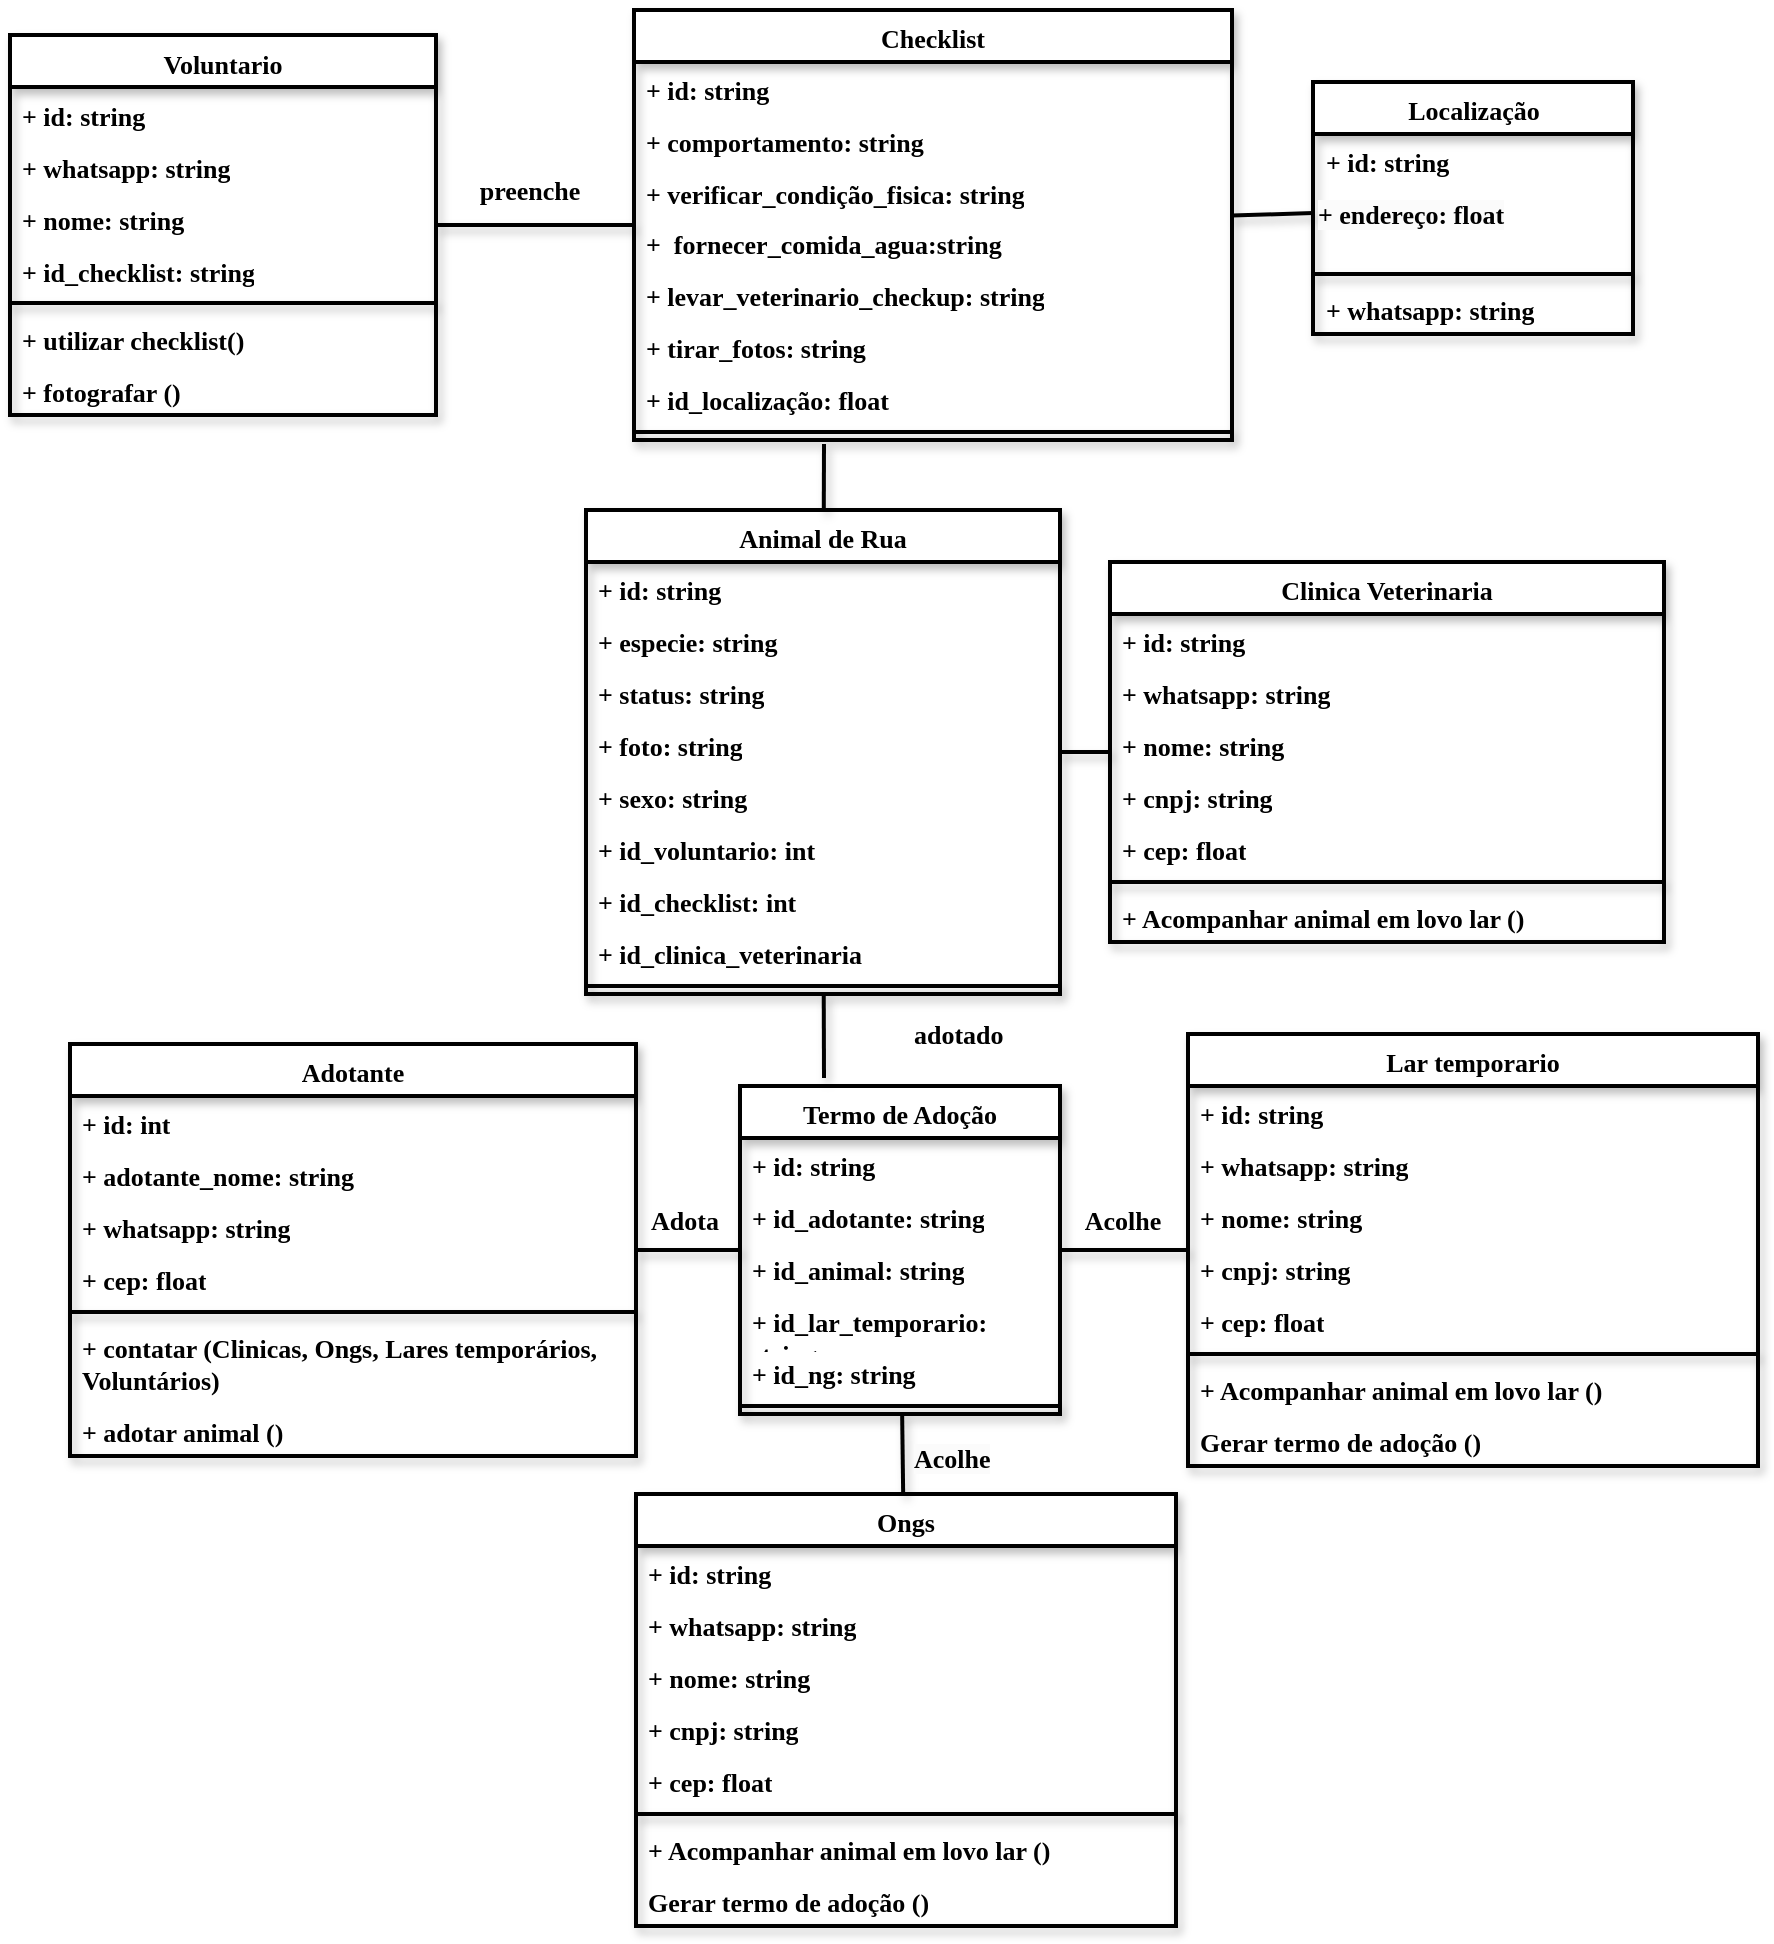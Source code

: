 <mxfile version="24.5.1" type="github">
  <diagram id="C5RBs43oDa-KdzZeNtuy" name="Page-1">
    <mxGraphModel dx="3233" dy="1060" grid="0" gridSize="10" guides="1" tooltips="1" connect="1" arrows="1" fold="1" page="1" pageScale="1" pageWidth="1169" pageHeight="1654" math="0" shadow="0">
      <root>
        <mxCell id="WIyWlLk6GJQsqaUBKTNV-0" />
        <mxCell id="WIyWlLk6GJQsqaUBKTNV-1" parent="WIyWlLk6GJQsqaUBKTNV-0" />
        <mxCell id="H87p-x_o_VIxs2Nbn6Bm-1" value="Voluntario" style="swimlane;fontStyle=1;align=center;verticalAlign=top;childLayout=stackLayout;horizontal=1;startSize=26;horizontalStack=0;resizeParent=1;resizeParentMax=0;resizeLast=0;collapsible=1;marginBottom=0;whiteSpace=wrap;html=1;shadow=1;strokeWidth=2;fontFamily=Verdana;fontSize=13;" parent="WIyWlLk6GJQsqaUBKTNV-1" vertex="1">
          <mxGeometry x="-994" y="347.5" width="213" height="190" as="geometry" />
        </mxCell>
        <mxCell id="H87p-x_o_VIxs2Nbn6Bm-2" value="+ id: string" style="text;align=left;verticalAlign=top;spacingLeft=4;spacingRight=4;overflow=hidden;rotatable=0;points=[[0,0.5],[1,0.5]];portConstraint=eastwest;whiteSpace=wrap;html=1;shadow=1;strokeWidth=2;fontFamily=Verdana;fontSize=13;fontStyle=1" parent="H87p-x_o_VIxs2Nbn6Bm-1" vertex="1">
          <mxGeometry y="26" width="213" height="26" as="geometry" />
        </mxCell>
        <mxCell id="H87p-x_o_VIxs2Nbn6Bm-53" value="+ whatsapp: string" style="text;align=left;verticalAlign=top;spacingLeft=4;spacingRight=4;overflow=hidden;rotatable=0;points=[[0,0.5],[1,0.5]];portConstraint=eastwest;whiteSpace=wrap;html=1;shadow=1;strokeWidth=2;fontFamily=Verdana;fontSize=13;fontStyle=1" parent="H87p-x_o_VIxs2Nbn6Bm-1" vertex="1">
          <mxGeometry y="52" width="213" height="26" as="geometry" />
        </mxCell>
        <mxCell id="H87p-x_o_VIxs2Nbn6Bm-54" value="+ nome: string" style="text;align=left;verticalAlign=top;spacingLeft=4;spacingRight=4;overflow=hidden;rotatable=0;points=[[0,0.5],[1,0.5]];portConstraint=eastwest;whiteSpace=wrap;html=1;shadow=1;strokeWidth=2;fontFamily=Verdana;fontSize=13;fontStyle=1" parent="H87p-x_o_VIxs2Nbn6Bm-1" vertex="1">
          <mxGeometry y="78" width="213" height="26" as="geometry" />
        </mxCell>
        <mxCell id="H87p-x_o_VIxs2Nbn6Bm-55" value="+ id_checklist: string" style="text;align=left;verticalAlign=top;spacingLeft=4;spacingRight=4;overflow=hidden;rotatable=0;points=[[0,0.5],[1,0.5]];portConstraint=eastwest;whiteSpace=wrap;html=1;shadow=1;strokeWidth=2;fontFamily=Verdana;fontSize=13;fontStyle=1" parent="H87p-x_o_VIxs2Nbn6Bm-1" vertex="1">
          <mxGeometry y="104" width="213" height="26" as="geometry" />
        </mxCell>
        <mxCell id="H87p-x_o_VIxs2Nbn6Bm-3" value="" style="line;strokeWidth=2;align=left;verticalAlign=middle;spacingTop=-1;spacingLeft=3;spacingRight=3;rotatable=0;labelPosition=right;points=[];portConstraint=eastwest;shadow=1;fontFamily=Verdana;fontSize=13;fontStyle=1" parent="H87p-x_o_VIxs2Nbn6Bm-1" vertex="1">
          <mxGeometry y="130" width="213" height="8" as="geometry" />
        </mxCell>
        <mxCell id="H87p-x_o_VIxs2Nbn6Bm-4" value="+ utilizar checklist()" style="text;align=left;verticalAlign=top;spacingLeft=4;spacingRight=4;overflow=hidden;rotatable=0;points=[[0,0.5],[1,0.5]];portConstraint=eastwest;whiteSpace=wrap;html=1;shadow=1;strokeWidth=2;fontFamily=Verdana;fontSize=13;fontStyle=1" parent="H87p-x_o_VIxs2Nbn6Bm-1" vertex="1">
          <mxGeometry y="138" width="213" height="26" as="geometry" />
        </mxCell>
        <mxCell id="H87p-x_o_VIxs2Nbn6Bm-6" value="&lt;span style=&quot;text-align: center; text-wrap: nowrap; font-size: 13px;&quot;&gt;+ fotografar ()&lt;/span&gt;" style="text;align=left;verticalAlign=top;spacingLeft=4;spacingRight=4;overflow=hidden;rotatable=0;points=[[0,0.5],[1,0.5]];portConstraint=eastwest;whiteSpace=wrap;html=1;shadow=1;strokeWidth=2;fontFamily=Verdana;fontSize=13;fontStyle=1" parent="H87p-x_o_VIxs2Nbn6Bm-1" vertex="1">
          <mxGeometry y="164" width="213" height="26" as="geometry" />
        </mxCell>
        <mxCell id="H87p-x_o_VIxs2Nbn6Bm-7" value="Checklist" style="swimlane;fontStyle=1;align=center;verticalAlign=top;childLayout=stackLayout;horizontal=1;startSize=26;horizontalStack=0;resizeParent=1;resizeParentMax=0;resizeLast=0;collapsible=1;marginBottom=0;whiteSpace=wrap;html=1;shadow=1;strokeWidth=2;fontFamily=Verdana;fontSize=13;" parent="WIyWlLk6GJQsqaUBKTNV-1" vertex="1">
          <mxGeometry x="-682" y="335" width="299" height="215" as="geometry" />
        </mxCell>
        <mxCell id="H87p-x_o_VIxs2Nbn6Bm-8" value="+ id: string" style="text;align=left;verticalAlign=top;spacingLeft=4;spacingRight=4;overflow=hidden;rotatable=0;points=[[0,0.5],[1,0.5]];portConstraint=eastwest;whiteSpace=wrap;html=1;shadow=1;strokeWidth=2;fontFamily=Verdana;fontSize=13;fontStyle=1" parent="H87p-x_o_VIxs2Nbn6Bm-7" vertex="1">
          <mxGeometry y="26" width="299" height="26" as="geometry" />
        </mxCell>
        <mxCell id="H87p-x_o_VIxs2Nbn6Bm-56" value="+ comportamento: string" style="text;align=left;verticalAlign=top;spacingLeft=4;spacingRight=4;overflow=hidden;rotatable=0;points=[[0,0.5],[1,0.5]];portConstraint=eastwest;whiteSpace=wrap;html=1;shadow=1;strokeWidth=2;fontFamily=Verdana;fontSize=13;fontStyle=1" parent="H87p-x_o_VIxs2Nbn6Bm-7" vertex="1">
          <mxGeometry y="52" width="299" height="26" as="geometry" />
        </mxCell>
        <mxCell id="H87p-x_o_VIxs2Nbn6Bm-57" value="+ verificar_condição_fisica: string" style="text;align=left;verticalAlign=top;spacingLeft=4;spacingRight=4;overflow=hidden;rotatable=0;points=[[0,0.5],[1,0.5]];portConstraint=eastwest;whiteSpace=wrap;html=1;shadow=1;strokeWidth=2;fontFamily=Verdana;fontSize=13;fontStyle=1" parent="H87p-x_o_VIxs2Nbn6Bm-7" vertex="1">
          <mxGeometry y="78" width="299" height="25" as="geometry" />
        </mxCell>
        <mxCell id="H87p-x_o_VIxs2Nbn6Bm-58" value="+&amp;nbsp; fornecer_comida_agua:string" style="text;align=left;verticalAlign=top;spacingLeft=4;spacingRight=4;overflow=hidden;rotatable=0;points=[[0,0.5],[1,0.5]];portConstraint=eastwest;whiteSpace=wrap;html=1;shadow=1;strokeWidth=2;fontFamily=Verdana;fontSize=13;fontStyle=1" parent="H87p-x_o_VIxs2Nbn6Bm-7" vertex="1">
          <mxGeometry y="103" width="299" height="26" as="geometry" />
        </mxCell>
        <mxCell id="H87p-x_o_VIxs2Nbn6Bm-59" value="+ levar_veterinario_checkup: string" style="text;align=left;verticalAlign=top;spacingLeft=4;spacingRight=4;overflow=hidden;rotatable=0;points=[[0,0.5],[1,0.5]];portConstraint=eastwest;whiteSpace=wrap;html=1;shadow=1;strokeWidth=2;fontFamily=Verdana;fontSize=13;fontStyle=1" parent="H87p-x_o_VIxs2Nbn6Bm-7" vertex="1">
          <mxGeometry y="129" width="299" height="26" as="geometry" />
        </mxCell>
        <mxCell id="H87p-x_o_VIxs2Nbn6Bm-60" value="+ tirar_fotos: string" style="text;align=left;verticalAlign=top;spacingLeft=4;spacingRight=4;overflow=hidden;rotatable=0;points=[[0,0.5],[1,0.5]];portConstraint=eastwest;whiteSpace=wrap;html=1;shadow=1;strokeWidth=2;fontFamily=Verdana;fontSize=13;fontStyle=1" parent="H87p-x_o_VIxs2Nbn6Bm-7" vertex="1">
          <mxGeometry y="155" width="299" height="26" as="geometry" />
        </mxCell>
        <mxCell id="H87p-x_o_VIxs2Nbn6Bm-61" value="+ id_localização: float" style="text;align=left;verticalAlign=top;spacingLeft=4;spacingRight=4;overflow=hidden;rotatable=0;points=[[0,0.5],[1,0.5]];portConstraint=eastwest;whiteSpace=wrap;html=1;shadow=1;strokeWidth=2;fontFamily=Verdana;fontSize=13;fontStyle=1" parent="H87p-x_o_VIxs2Nbn6Bm-7" vertex="1">
          <mxGeometry y="181" width="299" height="26" as="geometry" />
        </mxCell>
        <mxCell id="H87p-x_o_VIxs2Nbn6Bm-9" value="" style="line;strokeWidth=2;align=left;verticalAlign=middle;spacingTop=-1;spacingLeft=3;spacingRight=3;rotatable=0;labelPosition=right;points=[];portConstraint=eastwest;shadow=1;fontFamily=Verdana;fontSize=13;fontStyle=1" parent="H87p-x_o_VIxs2Nbn6Bm-7" vertex="1">
          <mxGeometry y="207" width="299" height="8" as="geometry" />
        </mxCell>
        <mxCell id="H87p-x_o_VIxs2Nbn6Bm-11" value="Localização" style="swimlane;fontStyle=1;align=center;verticalAlign=top;childLayout=stackLayout;horizontal=1;startSize=26;horizontalStack=0;resizeParent=1;resizeParentMax=0;resizeLast=0;collapsible=1;marginBottom=0;whiteSpace=wrap;html=1;shadow=1;strokeWidth=2;fontFamily=Verdana;fontSize=13;" parent="WIyWlLk6GJQsqaUBKTNV-1" vertex="1">
          <mxGeometry x="-342.5" y="371" width="160" height="126" as="geometry" />
        </mxCell>
        <mxCell id="H87p-x_o_VIxs2Nbn6Bm-12" value="+ id: string" style="text;align=left;verticalAlign=top;spacingLeft=4;spacingRight=4;overflow=hidden;rotatable=0;points=[[0,0.5],[1,0.5]];portConstraint=eastwest;whiteSpace=wrap;html=1;shadow=1;strokeWidth=2;fontFamily=Verdana;fontSize=13;fontStyle=1" parent="H87p-x_o_VIxs2Nbn6Bm-11" vertex="1">
          <mxGeometry y="26" width="160" height="26" as="geometry" />
        </mxCell>
        <mxCell id="H87p-x_o_VIxs2Nbn6Bm-62" value="&lt;span style=&quot;color: rgb(0, 0, 0); font-size: 13px; font-style: normal; font-variant-ligatures: normal; font-variant-caps: normal; letter-spacing: normal; orphans: 2; text-align: left; text-indent: 0px; text-transform: none; widows: 2; word-spacing: 0px; -webkit-text-stroke-width: 0px; white-space: normal; background-color: rgb(251, 251, 251); text-decoration-thickness: initial; text-decoration-style: initial; text-decoration-color: initial; float: none; display: inline !important;&quot;&gt;+ endereço: float&lt;/span&gt;" style="text;whiteSpace=wrap;html=1;shadow=1;strokeWidth=2;fontFamily=Verdana;fontSize=13;fontStyle=1" parent="H87p-x_o_VIxs2Nbn6Bm-11" vertex="1">
          <mxGeometry y="52" width="160" height="40" as="geometry" />
        </mxCell>
        <mxCell id="H87p-x_o_VIxs2Nbn6Bm-13" value="" style="line;strokeWidth=2;align=left;verticalAlign=middle;spacingTop=-1;spacingLeft=3;spacingRight=3;rotatable=0;labelPosition=right;points=[];portConstraint=eastwest;shadow=1;fontFamily=Verdana;fontSize=13;fontStyle=1" parent="H87p-x_o_VIxs2Nbn6Bm-11" vertex="1">
          <mxGeometry y="92" width="160" height="8" as="geometry" />
        </mxCell>
        <mxCell id="H87p-x_o_VIxs2Nbn6Bm-14" value="+ whatsapp: string" style="text;align=left;verticalAlign=top;spacingLeft=4;spacingRight=4;overflow=hidden;rotatable=0;points=[[0,0.5],[1,0.5]];portConstraint=eastwest;whiteSpace=wrap;html=1;shadow=1;strokeWidth=2;fontFamily=Verdana;fontSize=13;fontStyle=1" parent="H87p-x_o_VIxs2Nbn6Bm-11" vertex="1">
          <mxGeometry y="100" width="160" height="26" as="geometry" />
        </mxCell>
        <mxCell id="H87p-x_o_VIxs2Nbn6Bm-15" value="Animal de Rua" style="swimlane;fontStyle=1;align=center;verticalAlign=top;childLayout=stackLayout;horizontal=1;startSize=26;horizontalStack=0;resizeParent=1;resizeParentMax=0;resizeLast=0;collapsible=1;marginBottom=0;whiteSpace=wrap;html=1;shadow=1;strokeWidth=2;fontFamily=Verdana;fontSize=13;" parent="WIyWlLk6GJQsqaUBKTNV-1" vertex="1">
          <mxGeometry x="-706" y="585" width="237" height="242" as="geometry" />
        </mxCell>
        <mxCell id="H87p-x_o_VIxs2Nbn6Bm-16" value="+ id: string" style="text;align=left;verticalAlign=top;spacingLeft=4;spacingRight=4;overflow=hidden;rotatable=0;points=[[0,0.5],[1,0.5]];portConstraint=eastwest;whiteSpace=wrap;html=1;shadow=1;strokeWidth=2;fontFamily=Verdana;fontSize=13;fontStyle=1" parent="H87p-x_o_VIxs2Nbn6Bm-15" vertex="1">
          <mxGeometry y="26" width="237" height="26" as="geometry" />
        </mxCell>
        <mxCell id="H87p-x_o_VIxs2Nbn6Bm-63" value="+ especie: string" style="text;align=left;verticalAlign=top;spacingLeft=4;spacingRight=4;overflow=hidden;rotatable=0;points=[[0,0.5],[1,0.5]];portConstraint=eastwest;whiteSpace=wrap;html=1;shadow=1;strokeWidth=2;fontFamily=Verdana;fontSize=13;fontStyle=1" parent="H87p-x_o_VIxs2Nbn6Bm-15" vertex="1">
          <mxGeometry y="52" width="237" height="26" as="geometry" />
        </mxCell>
        <mxCell id="H87p-x_o_VIxs2Nbn6Bm-64" value="+ status: string" style="text;align=left;verticalAlign=top;spacingLeft=4;spacingRight=4;overflow=hidden;rotatable=0;points=[[0,0.5],[1,0.5]];portConstraint=eastwest;whiteSpace=wrap;html=1;shadow=1;strokeWidth=2;fontFamily=Verdana;fontSize=13;fontStyle=1" parent="H87p-x_o_VIxs2Nbn6Bm-15" vertex="1">
          <mxGeometry y="78" width="237" height="26" as="geometry" />
        </mxCell>
        <mxCell id="H87p-x_o_VIxs2Nbn6Bm-65" value="+ foto: string" style="text;align=left;verticalAlign=top;spacingLeft=4;spacingRight=4;overflow=hidden;rotatable=0;points=[[0,0.5],[1,0.5]];portConstraint=eastwest;whiteSpace=wrap;html=1;shadow=1;strokeWidth=2;fontFamily=Verdana;fontSize=13;fontStyle=1" parent="H87p-x_o_VIxs2Nbn6Bm-15" vertex="1">
          <mxGeometry y="104" width="237" height="26" as="geometry" />
        </mxCell>
        <mxCell id="H87p-x_o_VIxs2Nbn6Bm-66" value="+ sexo: string" style="text;align=left;verticalAlign=top;spacingLeft=4;spacingRight=4;overflow=hidden;rotatable=0;points=[[0,0.5],[1,0.5]];portConstraint=eastwest;whiteSpace=wrap;html=1;shadow=1;strokeWidth=2;fontFamily=Verdana;fontSize=13;fontStyle=1" parent="H87p-x_o_VIxs2Nbn6Bm-15" vertex="1">
          <mxGeometry y="130" width="237" height="26" as="geometry" />
        </mxCell>
        <mxCell id="H87p-x_o_VIxs2Nbn6Bm-67" value="+ id_voluntario: int" style="text;align=left;verticalAlign=top;spacingLeft=4;spacingRight=4;overflow=hidden;rotatable=0;points=[[0,0.5],[1,0.5]];portConstraint=eastwest;whiteSpace=wrap;html=1;shadow=1;strokeWidth=2;fontFamily=Verdana;fontSize=13;fontStyle=1" parent="H87p-x_o_VIxs2Nbn6Bm-15" vertex="1">
          <mxGeometry y="156" width="237" height="26" as="geometry" />
        </mxCell>
        <mxCell id="H87p-x_o_VIxs2Nbn6Bm-68" value="+ id_checklist: int" style="text;align=left;verticalAlign=top;spacingLeft=4;spacingRight=4;overflow=hidden;rotatable=0;points=[[0,0.5],[1,0.5]];portConstraint=eastwest;whiteSpace=wrap;html=1;shadow=1;strokeWidth=2;fontFamily=Verdana;fontSize=13;fontStyle=1" parent="H87p-x_o_VIxs2Nbn6Bm-15" vertex="1">
          <mxGeometry y="182" width="237" height="26" as="geometry" />
        </mxCell>
        <mxCell id="H87p-x_o_VIxs2Nbn6Bm-69" value="+ id_clinica_veterinaria" style="text;align=left;verticalAlign=top;spacingLeft=4;spacingRight=4;overflow=hidden;rotatable=0;points=[[0,0.5],[1,0.5]];portConstraint=eastwest;whiteSpace=wrap;html=1;shadow=1;strokeWidth=2;fontFamily=Verdana;fontSize=13;fontStyle=1" parent="H87p-x_o_VIxs2Nbn6Bm-15" vertex="1">
          <mxGeometry y="208" width="237" height="26" as="geometry" />
        </mxCell>
        <mxCell id="H87p-x_o_VIxs2Nbn6Bm-17" value="" style="line;strokeWidth=2;align=left;verticalAlign=middle;spacingTop=-1;spacingLeft=3;spacingRight=3;rotatable=0;labelPosition=right;points=[];portConstraint=eastwest;shadow=1;fontFamily=Verdana;fontSize=13;fontStyle=1" parent="H87p-x_o_VIxs2Nbn6Bm-15" vertex="1">
          <mxGeometry y="234" width="237" height="8" as="geometry" />
        </mxCell>
        <mxCell id="H87p-x_o_VIxs2Nbn6Bm-19" value="Clinica Veterinaria" style="swimlane;fontStyle=1;align=center;verticalAlign=top;childLayout=stackLayout;horizontal=1;startSize=26;horizontalStack=0;resizeParent=1;resizeParentMax=0;resizeLast=0;collapsible=1;marginBottom=0;whiteSpace=wrap;html=1;shadow=1;strokeWidth=2;fontFamily=Verdana;fontSize=13;" parent="WIyWlLk6GJQsqaUBKTNV-1" vertex="1">
          <mxGeometry x="-444" y="611" width="277" height="190" as="geometry" />
        </mxCell>
        <mxCell id="H87p-x_o_VIxs2Nbn6Bm-20" value="+ id: string" style="text;align=left;verticalAlign=top;spacingLeft=4;spacingRight=4;overflow=hidden;rotatable=0;points=[[0,0.5],[1,0.5]];portConstraint=eastwest;whiteSpace=wrap;html=1;shadow=1;strokeWidth=2;fontFamily=Verdana;fontSize=13;fontStyle=1" parent="H87p-x_o_VIxs2Nbn6Bm-19" vertex="1">
          <mxGeometry y="26" width="277" height="26" as="geometry" />
        </mxCell>
        <mxCell id="H87p-x_o_VIxs2Nbn6Bm-70" value="+ whatsapp: string" style="text;align=left;verticalAlign=top;spacingLeft=4;spacingRight=4;overflow=hidden;rotatable=0;points=[[0,0.5],[1,0.5]];portConstraint=eastwest;whiteSpace=wrap;html=1;shadow=1;strokeWidth=2;fontFamily=Verdana;fontSize=13;fontStyle=1" parent="H87p-x_o_VIxs2Nbn6Bm-19" vertex="1">
          <mxGeometry y="52" width="277" height="26" as="geometry" />
        </mxCell>
        <mxCell id="H87p-x_o_VIxs2Nbn6Bm-71" value="+ nome: string" style="text;align=left;verticalAlign=top;spacingLeft=4;spacingRight=4;overflow=hidden;rotatable=0;points=[[0,0.5],[1,0.5]];portConstraint=eastwest;whiteSpace=wrap;html=1;shadow=1;strokeWidth=2;fontFamily=Verdana;fontSize=13;fontStyle=1" parent="H87p-x_o_VIxs2Nbn6Bm-19" vertex="1">
          <mxGeometry y="78" width="277" height="26" as="geometry" />
        </mxCell>
        <mxCell id="H87p-x_o_VIxs2Nbn6Bm-72" value="+ cnpj: string" style="text;align=left;verticalAlign=top;spacingLeft=4;spacingRight=4;overflow=hidden;rotatable=0;points=[[0,0.5],[1,0.5]];portConstraint=eastwest;whiteSpace=wrap;html=1;shadow=1;strokeWidth=2;fontFamily=Verdana;fontSize=13;fontStyle=1" parent="H87p-x_o_VIxs2Nbn6Bm-19" vertex="1">
          <mxGeometry y="104" width="277" height="26" as="geometry" />
        </mxCell>
        <mxCell id="H87p-x_o_VIxs2Nbn6Bm-73" value="+ cep: float" style="text;align=left;verticalAlign=top;spacingLeft=4;spacingRight=4;overflow=hidden;rotatable=0;points=[[0,0.5],[1,0.5]];portConstraint=eastwest;whiteSpace=wrap;html=1;shadow=1;strokeWidth=2;fontFamily=Verdana;fontSize=13;fontStyle=1" parent="H87p-x_o_VIxs2Nbn6Bm-19" vertex="1">
          <mxGeometry y="130" width="277" height="26" as="geometry" />
        </mxCell>
        <mxCell id="H87p-x_o_VIxs2Nbn6Bm-21" value="" style="line;strokeWidth=2;align=left;verticalAlign=middle;spacingTop=-1;spacingLeft=3;spacingRight=3;rotatable=0;labelPosition=right;points=[];portConstraint=eastwest;shadow=1;fontFamily=Verdana;fontSize=13;fontStyle=1" parent="H87p-x_o_VIxs2Nbn6Bm-19" vertex="1">
          <mxGeometry y="156" width="277" height="8" as="geometry" />
        </mxCell>
        <mxCell id="H87p-x_o_VIxs2Nbn6Bm-22" value="+ Acompanhar animal em lovo lar ()" style="text;align=left;verticalAlign=top;spacingLeft=4;spacingRight=4;overflow=hidden;rotatable=0;points=[[0,0.5],[1,0.5]];portConstraint=eastwest;whiteSpace=wrap;html=1;shadow=1;strokeWidth=2;fontFamily=Verdana;fontSize=13;fontStyle=1" parent="H87p-x_o_VIxs2Nbn6Bm-19" vertex="1">
          <mxGeometry y="164" width="277" height="26" as="geometry" />
        </mxCell>
        <mxCell id="H87p-x_o_VIxs2Nbn6Bm-23" value="Termo de Adoção" style="swimlane;fontStyle=1;align=center;verticalAlign=top;childLayout=stackLayout;horizontal=1;startSize=26;horizontalStack=0;resizeParent=1;resizeParentMax=0;resizeLast=0;collapsible=1;marginBottom=0;whiteSpace=wrap;html=1;shadow=1;strokeWidth=2;fontFamily=Verdana;fontSize=13;" parent="WIyWlLk6GJQsqaUBKTNV-1" vertex="1">
          <mxGeometry x="-629" y="873" width="160" height="164" as="geometry" />
        </mxCell>
        <mxCell id="H87p-x_o_VIxs2Nbn6Bm-24" value="+ id: string" style="text;align=left;verticalAlign=top;spacingLeft=4;spacingRight=4;overflow=hidden;rotatable=0;points=[[0,0.5],[1,0.5]];portConstraint=eastwest;whiteSpace=wrap;html=1;shadow=1;strokeWidth=2;fontFamily=Verdana;fontSize=13;fontStyle=1" parent="H87p-x_o_VIxs2Nbn6Bm-23" vertex="1">
          <mxGeometry y="26" width="160" height="26" as="geometry" />
        </mxCell>
        <mxCell id="H87p-x_o_VIxs2Nbn6Bm-104" value="+ id_adotante: string" style="text;align=left;verticalAlign=top;spacingLeft=4;spacingRight=4;overflow=hidden;rotatable=0;points=[[0,0.5],[1,0.5]];portConstraint=eastwest;whiteSpace=wrap;html=1;shadow=1;strokeWidth=2;fontFamily=Verdana;fontSize=13;fontStyle=1" parent="H87p-x_o_VIxs2Nbn6Bm-23" vertex="1">
          <mxGeometry y="52" width="160" height="26" as="geometry" />
        </mxCell>
        <mxCell id="H87p-x_o_VIxs2Nbn6Bm-105" value="+ id_animal: string" style="text;align=left;verticalAlign=top;spacingLeft=4;spacingRight=4;overflow=hidden;rotatable=0;points=[[0,0.5],[1,0.5]];portConstraint=eastwest;whiteSpace=wrap;html=1;shadow=1;strokeWidth=2;fontFamily=Verdana;fontSize=13;fontStyle=1" parent="H87p-x_o_VIxs2Nbn6Bm-23" vertex="1">
          <mxGeometry y="78" width="160" height="26" as="geometry" />
        </mxCell>
        <mxCell id="H87p-x_o_VIxs2Nbn6Bm-107" value="+ id_lar_temporario: string" style="text;align=left;verticalAlign=top;spacingLeft=4;spacingRight=4;overflow=hidden;rotatable=0;points=[[0,0.5],[1,0.5]];portConstraint=eastwest;whiteSpace=wrap;html=1;shadow=1;strokeWidth=2;fontFamily=Verdana;fontSize=13;fontStyle=1" parent="H87p-x_o_VIxs2Nbn6Bm-23" vertex="1">
          <mxGeometry y="104" width="160" height="26" as="geometry" />
        </mxCell>
        <mxCell id="H87p-x_o_VIxs2Nbn6Bm-106" value="+ id_ng: string" style="text;align=left;verticalAlign=top;spacingLeft=4;spacingRight=4;overflow=hidden;rotatable=0;points=[[0,0.5],[1,0.5]];portConstraint=eastwest;whiteSpace=wrap;html=1;shadow=1;strokeWidth=2;fontFamily=Verdana;fontSize=13;fontStyle=1" parent="H87p-x_o_VIxs2Nbn6Bm-23" vertex="1">
          <mxGeometry y="130" width="160" height="26" as="geometry" />
        </mxCell>
        <mxCell id="H87p-x_o_VIxs2Nbn6Bm-25" value="" style="line;strokeWidth=2;align=left;verticalAlign=middle;spacingTop=-1;spacingLeft=3;spacingRight=3;rotatable=0;labelPosition=right;points=[];portConstraint=eastwest;shadow=1;fontFamily=Verdana;fontSize=13;fontStyle=1" parent="H87p-x_o_VIxs2Nbn6Bm-23" vertex="1">
          <mxGeometry y="156" width="160" height="8" as="geometry" />
        </mxCell>
        <mxCell id="H87p-x_o_VIxs2Nbn6Bm-36" value="Adotante" style="swimlane;fontStyle=1;align=center;verticalAlign=top;childLayout=stackLayout;horizontal=1;startSize=26;horizontalStack=0;resizeParent=1;resizeParentMax=0;resizeLast=0;collapsible=1;marginBottom=0;whiteSpace=wrap;html=1;shadow=1;strokeWidth=2;fontFamily=Verdana;fontSize=13;" parent="WIyWlLk6GJQsqaUBKTNV-1" vertex="1">
          <mxGeometry x="-964" y="852" width="283" height="206" as="geometry" />
        </mxCell>
        <mxCell id="H87p-x_o_VIxs2Nbn6Bm-37" value="+ id: int" style="text;align=left;verticalAlign=top;spacingLeft=4;spacingRight=4;overflow=hidden;rotatable=0;points=[[0,0.5],[1,0.5]];portConstraint=eastwest;whiteSpace=wrap;html=1;shadow=1;strokeWidth=2;fontFamily=Verdana;fontSize=13;fontStyle=1" parent="H87p-x_o_VIxs2Nbn6Bm-36" vertex="1">
          <mxGeometry y="26" width="283" height="26" as="geometry" />
        </mxCell>
        <mxCell id="H87p-x_o_VIxs2Nbn6Bm-76" value="+ adotante_nome: string" style="text;align=left;verticalAlign=top;spacingLeft=4;spacingRight=4;overflow=hidden;rotatable=0;points=[[0,0.5],[1,0.5]];portConstraint=eastwest;whiteSpace=wrap;html=1;shadow=1;strokeWidth=2;fontFamily=Verdana;fontSize=13;fontStyle=1" parent="H87p-x_o_VIxs2Nbn6Bm-36" vertex="1">
          <mxGeometry y="52" width="283" height="26" as="geometry" />
        </mxCell>
        <mxCell id="H87p-x_o_VIxs2Nbn6Bm-77" value="+ whatsapp: string" style="text;align=left;verticalAlign=top;spacingLeft=4;spacingRight=4;overflow=hidden;rotatable=0;points=[[0,0.5],[1,0.5]];portConstraint=eastwest;whiteSpace=wrap;html=1;shadow=1;strokeWidth=2;fontFamily=Verdana;fontSize=13;fontStyle=1" parent="H87p-x_o_VIxs2Nbn6Bm-36" vertex="1">
          <mxGeometry y="78" width="283" height="26" as="geometry" />
        </mxCell>
        <mxCell id="H87p-x_o_VIxs2Nbn6Bm-79" value="+ cep: float" style="text;align=left;verticalAlign=top;spacingLeft=4;spacingRight=4;overflow=hidden;rotatable=0;points=[[0,0.5],[1,0.5]];portConstraint=eastwest;whiteSpace=wrap;html=1;shadow=1;strokeWidth=2;fontFamily=Verdana;fontSize=13;fontStyle=1" parent="H87p-x_o_VIxs2Nbn6Bm-36" vertex="1">
          <mxGeometry y="104" width="283" height="26" as="geometry" />
        </mxCell>
        <mxCell id="H87p-x_o_VIxs2Nbn6Bm-38" value="" style="line;strokeWidth=2;align=left;verticalAlign=middle;spacingTop=-1;spacingLeft=3;spacingRight=3;rotatable=0;labelPosition=right;points=[];portConstraint=eastwest;shadow=1;fontFamily=Verdana;fontSize=13;fontStyle=1" parent="H87p-x_o_VIxs2Nbn6Bm-36" vertex="1">
          <mxGeometry y="130" width="283" height="8" as="geometry" />
        </mxCell>
        <mxCell id="H87p-x_o_VIxs2Nbn6Bm-39" value="+ contatar (Clinicas, Ongs, Lares temporários, Voluntários)" style="text;align=left;verticalAlign=top;spacingLeft=4;spacingRight=4;overflow=hidden;rotatable=0;points=[[0,0.5],[1,0.5]];portConstraint=eastwest;whiteSpace=wrap;html=1;shadow=1;strokeWidth=2;fontFamily=Verdana;fontSize=13;fontStyle=1" parent="H87p-x_o_VIxs2Nbn6Bm-36" vertex="1">
          <mxGeometry y="138" width="283" height="42" as="geometry" />
        </mxCell>
        <mxCell id="H87p-x_o_VIxs2Nbn6Bm-80" value="+ adotar animal ()" style="text;align=left;verticalAlign=top;spacingLeft=4;spacingRight=4;overflow=hidden;rotatable=0;points=[[0,0.5],[1,0.5]];portConstraint=eastwest;whiteSpace=wrap;html=1;shadow=1;strokeWidth=2;fontFamily=Verdana;fontSize=13;fontStyle=1" parent="H87p-x_o_VIxs2Nbn6Bm-36" vertex="1">
          <mxGeometry y="180" width="283" height="26" as="geometry" />
        </mxCell>
        <mxCell id="H87p-x_o_VIxs2Nbn6Bm-50" value="" style="endArrow=none;html=1;rounded=0;shadow=1;strokeWidth=2;fontFamily=Verdana;fontSize=13;fontStyle=1" parent="WIyWlLk6GJQsqaUBKTNV-1" source="H87p-x_o_VIxs2Nbn6Bm-1" target="H87p-x_o_VIxs2Nbn6Bm-7" edge="1">
          <mxGeometry width="50" height="50" relative="1" as="geometry">
            <mxPoint x="-294" y="505" as="sourcePoint" />
            <mxPoint x="-244" y="455" as="targetPoint" />
          </mxGeometry>
        </mxCell>
        <mxCell id="H87p-x_o_VIxs2Nbn6Bm-51" value="" style="endArrow=none;html=1;rounded=0;shadow=1;strokeWidth=2;fontFamily=Verdana;fontSize=13;fontStyle=1" parent="WIyWlLk6GJQsqaUBKTNV-1" source="H87p-x_o_VIxs2Nbn6Bm-7" target="H87p-x_o_VIxs2Nbn6Bm-11" edge="1">
          <mxGeometry width="50" height="50" relative="1" as="geometry">
            <mxPoint x="-294" y="505" as="sourcePoint" />
            <mxPoint x="-244" y="455" as="targetPoint" />
          </mxGeometry>
        </mxCell>
        <mxCell id="H87p-x_o_VIxs2Nbn6Bm-52" value="" style="endArrow=none;html=1;rounded=0;shadow=1;strokeWidth=2;fontFamily=Verdana;fontSize=13;fontStyle=1;" parent="WIyWlLk6GJQsqaUBKTNV-1" target="H87p-x_o_VIxs2Nbn6Bm-15" edge="1">
          <mxGeometry width="50" height="50" relative="1" as="geometry">
            <mxPoint x="-587" y="552" as="sourcePoint" />
            <mxPoint x="-244" y="455" as="targetPoint" />
          </mxGeometry>
        </mxCell>
        <mxCell id="H87p-x_o_VIxs2Nbn6Bm-84" value="" style="endArrow=none;html=1;rounded=0;shadow=1;strokeWidth=2;fontFamily=Verdana;fontSize=13;fontStyle=1" parent="WIyWlLk6GJQsqaUBKTNV-1" source="H87p-x_o_VIxs2Nbn6Bm-19" target="H87p-x_o_VIxs2Nbn6Bm-15" edge="1">
          <mxGeometry width="50" height="50" relative="1" as="geometry">
            <mxPoint x="-684" y="473" as="sourcePoint" />
            <mxPoint x="-624" y="473" as="targetPoint" />
          </mxGeometry>
        </mxCell>
        <mxCell id="H87p-x_o_VIxs2Nbn6Bm-85" value="Lar temporario" style="swimlane;fontStyle=1;align=center;verticalAlign=top;childLayout=stackLayout;horizontal=1;startSize=26;horizontalStack=0;resizeParent=1;resizeParentMax=0;resizeLast=0;collapsible=1;marginBottom=0;whiteSpace=wrap;html=1;shadow=1;strokeWidth=2;fontFamily=Verdana;fontSize=13;" parent="WIyWlLk6GJQsqaUBKTNV-1" vertex="1">
          <mxGeometry x="-405" y="847" width="285" height="216" as="geometry" />
        </mxCell>
        <mxCell id="H87p-x_o_VIxs2Nbn6Bm-86" value="+ id: string" style="text;align=left;verticalAlign=top;spacingLeft=4;spacingRight=4;overflow=hidden;rotatable=0;points=[[0,0.5],[1,0.5]];portConstraint=eastwest;whiteSpace=wrap;html=1;shadow=1;strokeWidth=2;fontFamily=Verdana;fontSize=13;fontStyle=1" parent="H87p-x_o_VIxs2Nbn6Bm-85" vertex="1">
          <mxGeometry y="26" width="285" height="26" as="geometry" />
        </mxCell>
        <mxCell id="H87p-x_o_VIxs2Nbn6Bm-87" value="+ whatsapp: string" style="text;align=left;verticalAlign=top;spacingLeft=4;spacingRight=4;overflow=hidden;rotatable=0;points=[[0,0.5],[1,0.5]];portConstraint=eastwest;whiteSpace=wrap;html=1;shadow=1;strokeWidth=2;fontFamily=Verdana;fontSize=13;fontStyle=1" parent="H87p-x_o_VIxs2Nbn6Bm-85" vertex="1">
          <mxGeometry y="52" width="285" height="26" as="geometry" />
        </mxCell>
        <mxCell id="H87p-x_o_VIxs2Nbn6Bm-88" value="+ nome: string" style="text;align=left;verticalAlign=top;spacingLeft=4;spacingRight=4;overflow=hidden;rotatable=0;points=[[0,0.5],[1,0.5]];portConstraint=eastwest;whiteSpace=wrap;html=1;shadow=1;strokeWidth=2;fontFamily=Verdana;fontSize=13;fontStyle=1" parent="H87p-x_o_VIxs2Nbn6Bm-85" vertex="1">
          <mxGeometry y="78" width="285" height="26" as="geometry" />
        </mxCell>
        <mxCell id="H87p-x_o_VIxs2Nbn6Bm-89" value="+ cnpj: string" style="text;align=left;verticalAlign=top;spacingLeft=4;spacingRight=4;overflow=hidden;rotatable=0;points=[[0,0.5],[1,0.5]];portConstraint=eastwest;whiteSpace=wrap;html=1;shadow=1;strokeWidth=2;fontFamily=Verdana;fontSize=13;fontStyle=1" parent="H87p-x_o_VIxs2Nbn6Bm-85" vertex="1">
          <mxGeometry y="104" width="285" height="26" as="geometry" />
        </mxCell>
        <mxCell id="H87p-x_o_VIxs2Nbn6Bm-90" value="+ cep: float" style="text;align=left;verticalAlign=top;spacingLeft=4;spacingRight=4;overflow=hidden;rotatable=0;points=[[0,0.5],[1,0.5]];portConstraint=eastwest;whiteSpace=wrap;html=1;shadow=1;strokeWidth=2;fontFamily=Verdana;fontSize=13;fontStyle=1" parent="H87p-x_o_VIxs2Nbn6Bm-85" vertex="1">
          <mxGeometry y="130" width="285" height="26" as="geometry" />
        </mxCell>
        <mxCell id="H87p-x_o_VIxs2Nbn6Bm-91" value="" style="line;strokeWidth=2;align=left;verticalAlign=middle;spacingTop=-1;spacingLeft=3;spacingRight=3;rotatable=0;labelPosition=right;points=[];portConstraint=eastwest;shadow=1;fontFamily=Verdana;fontSize=13;fontStyle=1" parent="H87p-x_o_VIxs2Nbn6Bm-85" vertex="1">
          <mxGeometry y="156" width="285" height="8" as="geometry" />
        </mxCell>
        <mxCell id="H87p-x_o_VIxs2Nbn6Bm-92" value="+ Acompanhar animal em lovo lar ()" style="text;align=left;verticalAlign=top;spacingLeft=4;spacingRight=4;overflow=hidden;rotatable=0;points=[[0,0.5],[1,0.5]];portConstraint=eastwest;whiteSpace=wrap;html=1;shadow=1;strokeWidth=2;fontFamily=Verdana;fontSize=13;fontStyle=1" parent="H87p-x_o_VIxs2Nbn6Bm-85" vertex="1">
          <mxGeometry y="164" width="285" height="26" as="geometry" />
        </mxCell>
        <mxCell id="H87p-x_o_VIxs2Nbn6Bm-93" value="Gerar termo de adoção ()" style="text;align=left;verticalAlign=top;spacingLeft=4;spacingRight=4;overflow=hidden;rotatable=0;points=[[0,0.5],[1,0.5]];portConstraint=eastwest;whiteSpace=wrap;html=1;shadow=1;strokeWidth=2;fontFamily=Verdana;fontSize=13;fontStyle=1" parent="H87p-x_o_VIxs2Nbn6Bm-85" vertex="1">
          <mxGeometry y="190" width="285" height="26" as="geometry" />
        </mxCell>
        <mxCell id="H87p-x_o_VIxs2Nbn6Bm-94" value="Ongs" style="swimlane;fontStyle=1;align=center;verticalAlign=top;childLayout=stackLayout;horizontal=1;startSize=26;horizontalStack=0;resizeParent=1;resizeParentMax=0;resizeLast=0;collapsible=1;marginBottom=0;whiteSpace=wrap;html=1;shadow=1;strokeWidth=2;fontFamily=Verdana;fontSize=13;" parent="WIyWlLk6GJQsqaUBKTNV-1" vertex="1">
          <mxGeometry x="-681" y="1077" width="270" height="216" as="geometry" />
        </mxCell>
        <mxCell id="H87p-x_o_VIxs2Nbn6Bm-95" value="+ id: string" style="text;align=left;verticalAlign=top;spacingLeft=4;spacingRight=4;overflow=hidden;rotatable=0;points=[[0,0.5],[1,0.5]];portConstraint=eastwest;whiteSpace=wrap;html=1;shadow=1;strokeWidth=2;fontFamily=Verdana;fontSize=13;fontStyle=1" parent="H87p-x_o_VIxs2Nbn6Bm-94" vertex="1">
          <mxGeometry y="26" width="270" height="26" as="geometry" />
        </mxCell>
        <mxCell id="H87p-x_o_VIxs2Nbn6Bm-96" value="+ whatsapp: string" style="text;align=left;verticalAlign=top;spacingLeft=4;spacingRight=4;overflow=hidden;rotatable=0;points=[[0,0.5],[1,0.5]];portConstraint=eastwest;whiteSpace=wrap;html=1;shadow=1;strokeWidth=2;fontFamily=Verdana;fontSize=13;fontStyle=1" parent="H87p-x_o_VIxs2Nbn6Bm-94" vertex="1">
          <mxGeometry y="52" width="270" height="26" as="geometry" />
        </mxCell>
        <mxCell id="H87p-x_o_VIxs2Nbn6Bm-97" value="+ nome: string" style="text;align=left;verticalAlign=top;spacingLeft=4;spacingRight=4;overflow=hidden;rotatable=0;points=[[0,0.5],[1,0.5]];portConstraint=eastwest;whiteSpace=wrap;html=1;shadow=1;strokeWidth=2;fontFamily=Verdana;fontSize=13;fontStyle=1" parent="H87p-x_o_VIxs2Nbn6Bm-94" vertex="1">
          <mxGeometry y="78" width="270" height="26" as="geometry" />
        </mxCell>
        <mxCell id="H87p-x_o_VIxs2Nbn6Bm-98" value="+ cnpj: string" style="text;align=left;verticalAlign=top;spacingLeft=4;spacingRight=4;overflow=hidden;rotatable=0;points=[[0,0.5],[1,0.5]];portConstraint=eastwest;whiteSpace=wrap;html=1;shadow=1;strokeWidth=2;fontFamily=Verdana;fontSize=13;fontStyle=1" parent="H87p-x_o_VIxs2Nbn6Bm-94" vertex="1">
          <mxGeometry y="104" width="270" height="26" as="geometry" />
        </mxCell>
        <mxCell id="H87p-x_o_VIxs2Nbn6Bm-99" value="+ cep: float" style="text;align=left;verticalAlign=top;spacingLeft=4;spacingRight=4;overflow=hidden;rotatable=0;points=[[0,0.5],[1,0.5]];portConstraint=eastwest;whiteSpace=wrap;html=1;shadow=1;strokeWidth=2;fontFamily=Verdana;fontSize=13;fontStyle=1" parent="H87p-x_o_VIxs2Nbn6Bm-94" vertex="1">
          <mxGeometry y="130" width="270" height="26" as="geometry" />
        </mxCell>
        <mxCell id="H87p-x_o_VIxs2Nbn6Bm-100" value="" style="line;strokeWidth=2;align=left;verticalAlign=middle;spacingTop=-1;spacingLeft=3;spacingRight=3;rotatable=0;labelPosition=right;points=[];portConstraint=eastwest;shadow=1;fontFamily=Verdana;fontSize=13;fontStyle=1" parent="H87p-x_o_VIxs2Nbn6Bm-94" vertex="1">
          <mxGeometry y="156" width="270" height="8" as="geometry" />
        </mxCell>
        <mxCell id="H87p-x_o_VIxs2Nbn6Bm-101" value="+ Acompanhar animal em lovo lar ()" style="text;align=left;verticalAlign=top;spacingLeft=4;spacingRight=4;overflow=hidden;rotatable=0;points=[[0,0.5],[1,0.5]];portConstraint=eastwest;whiteSpace=wrap;html=1;shadow=1;strokeWidth=2;fontFamily=Verdana;fontSize=13;fontStyle=1" parent="H87p-x_o_VIxs2Nbn6Bm-94" vertex="1">
          <mxGeometry y="164" width="270" height="26" as="geometry" />
        </mxCell>
        <mxCell id="H87p-x_o_VIxs2Nbn6Bm-102" value="Gerar termo de adoção ()" style="text;align=left;verticalAlign=top;spacingLeft=4;spacingRight=4;overflow=hidden;rotatable=0;points=[[0,0.5],[1,0.5]];portConstraint=eastwest;whiteSpace=wrap;html=1;shadow=1;strokeWidth=2;fontFamily=Verdana;fontSize=13;fontStyle=1" parent="H87p-x_o_VIxs2Nbn6Bm-94" vertex="1">
          <mxGeometry y="190" width="270" height="26" as="geometry" />
        </mxCell>
        <mxCell id="H87p-x_o_VIxs2Nbn6Bm-103" value="" style="endArrow=none;html=1;rounded=0;shadow=1;strokeWidth=2;fontFamily=Verdana;fontSize=13;fontStyle=1" parent="WIyWlLk6GJQsqaUBKTNV-1" source="H87p-x_o_VIxs2Nbn6Bm-85" target="H87p-x_o_VIxs2Nbn6Bm-23" edge="1">
          <mxGeometry width="50" height="50" relative="1" as="geometry">
            <mxPoint x="-245" y="1115" as="sourcePoint" />
            <mxPoint x="-300" y="1115" as="targetPoint" />
          </mxGeometry>
        </mxCell>
        <mxCell id="H87p-x_o_VIxs2Nbn6Bm-108" value="" style="endArrow=none;html=1;rounded=0;shadow=1;strokeWidth=2;fontFamily=Verdana;fontSize=13;fontStyle=1" parent="WIyWlLk6GJQsqaUBKTNV-1" source="H87p-x_o_VIxs2Nbn6Bm-94" target="H87p-x_o_VIxs2Nbn6Bm-23" edge="1">
          <mxGeometry width="50" height="50" relative="1" as="geometry">
            <mxPoint x="-384" y="935" as="sourcePoint" />
            <mxPoint x="-289" y="935" as="targetPoint" />
          </mxGeometry>
        </mxCell>
        <mxCell id="H87p-x_o_VIxs2Nbn6Bm-111" value="" style="endArrow=none;html=1;rounded=0;shadow=1;strokeWidth=2;fontFamily=Verdana;fontSize=13;fontStyle=1" parent="WIyWlLk6GJQsqaUBKTNV-1" source="H87p-x_o_VIxs2Nbn6Bm-23" target="H87p-x_o_VIxs2Nbn6Bm-36" edge="1">
          <mxGeometry width="50" height="50" relative="1" as="geometry">
            <mxPoint x="-814" y="915" as="sourcePoint" />
            <mxPoint x="-259" y="965" as="targetPoint" />
          </mxGeometry>
        </mxCell>
        <mxCell id="H87p-x_o_VIxs2Nbn6Bm-112" value="" style="endArrow=none;html=1;rounded=0;shadow=1;strokeWidth=2;fontFamily=Verdana;fontSize=13;fontStyle=1" parent="WIyWlLk6GJQsqaUBKTNV-1" source="H87p-x_o_VIxs2Nbn6Bm-15" edge="1">
          <mxGeometry width="50" height="50" relative="1" as="geometry">
            <mxPoint x="-344" y="975" as="sourcePoint" />
            <mxPoint x="-587" y="869" as="targetPoint" />
          </mxGeometry>
        </mxCell>
        <mxCell id="H87p-x_o_VIxs2Nbn6Bm-113" value="Adota" style="text;html=1;align=center;verticalAlign=middle;resizable=0;points=[];autosize=1;shadow=1;strokeWidth=2;fontFamily=Verdana;fontSize=13;fontStyle=1" parent="WIyWlLk6GJQsqaUBKTNV-1" vertex="1">
          <mxGeometry x="-685" y="926" width="56" height="28" as="geometry" />
        </mxCell>
        <mxCell id="H87p-x_o_VIxs2Nbn6Bm-114" value="Acolhe" style="text;html=1;align=center;verticalAlign=middle;resizable=0;points=[];autosize=1;shadow=1;strokeWidth=2;fontFamily=Verdana;fontSize=13;fontStyle=1" parent="WIyWlLk6GJQsqaUBKTNV-1" vertex="1">
          <mxGeometry x="-469" y="926" width="61" height="28" as="geometry" />
        </mxCell>
        <mxCell id="H87p-x_o_VIxs2Nbn6Bm-115" value="&lt;span style=&quot;color: rgb(0, 0, 0); font-size: 13px; font-style: normal; font-variant-ligatures: normal; font-variant-caps: normal; letter-spacing: normal; orphans: 2; text-align: center; text-indent: 0px; text-transform: none; widows: 2; word-spacing: 0px; -webkit-text-stroke-width: 0px; white-space: nowrap; background-color: rgb(251, 251, 251); text-decoration-thickness: initial; text-decoration-style: initial; text-decoration-color: initial; float: none; display: inline !important;&quot;&gt;Acolhe&lt;/span&gt;" style="text;whiteSpace=wrap;html=1;shadow=1;strokeWidth=2;fontFamily=Verdana;fontSize=13;fontStyle=1" parent="WIyWlLk6GJQsqaUBKTNV-1" vertex="1">
          <mxGeometry x="-544" y="1045" width="70" height="40" as="geometry" />
        </mxCell>
        <mxCell id="H87p-x_o_VIxs2Nbn6Bm-116" value="&lt;div style=&quot;text-align: center; font-size: 13px;&quot;&gt;&lt;span style=&quot;background-color: initial; text-wrap: nowrap; font-size: 13px;&quot;&gt;adotado&lt;/span&gt;&lt;/div&gt;" style="text;whiteSpace=wrap;html=1;shadow=1;strokeWidth=2;fontFamily=Verdana;fontSize=13;fontStyle=1" parent="WIyWlLk6GJQsqaUBKTNV-1" vertex="1">
          <mxGeometry x="-544" y="833" width="70" height="40" as="geometry" />
        </mxCell>
        <mxCell id="HwukvhPTdS3l8gEQGgia-1" value="preenche" style="text;html=1;align=center;verticalAlign=middle;whiteSpace=wrap;rounded=0;shadow=1;strokeWidth=2;fontFamily=Verdana;fontSize=13;fontStyle=1" vertex="1" parent="WIyWlLk6GJQsqaUBKTNV-1">
          <mxGeometry x="-764" y="410" width="60" height="30" as="geometry" />
        </mxCell>
      </root>
    </mxGraphModel>
  </diagram>
</mxfile>
